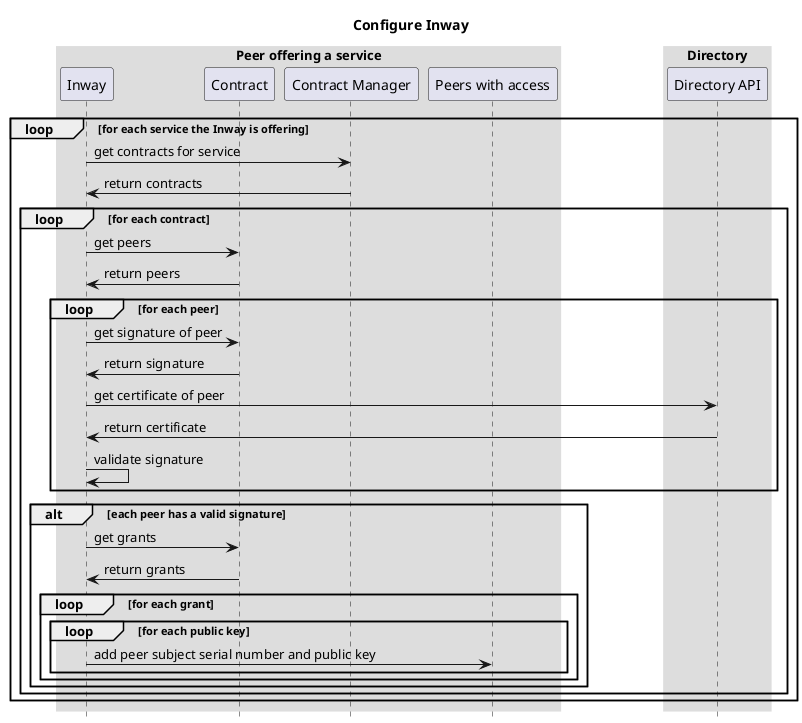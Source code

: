 @startuml
title: Configure Inway

skinparam sequenceBoxBorderColor #transparent
skinparam boxPadding 50
hide footbox

box "Peer offering a service"
participant "Inway" as inway
participant "Contract" as contract
participant "Contract Manager" as contractController
participant "Peers with access" as peersWithAccess
end box

box "Directory"
participant "Directory API" as directoryAPI
end box

loop for each service the Inway is offering
    inway -> contractController: get contracts for service
    contractController -> inway: return contracts
    loop for each contract
        inway -> contract: get peers
        contract -> inway: return peers
        loop for each peer
            inway -> contract: get signature of peer
            contract -> inway: return signature
            inway -> directoryAPI: get certificate of peer
            directoryAPI -> inway: return certificate
            inway -> inway: validate signature
        end
        alt each peer has a valid signature
            inway -> contract: get grants
            contract -> inway: return grants
            loop for each grant
                loop for each public key
                    inway -> peersWithAccess: add peer subject serial number and public key
                end
            end
        end
    end
end

@enduml
